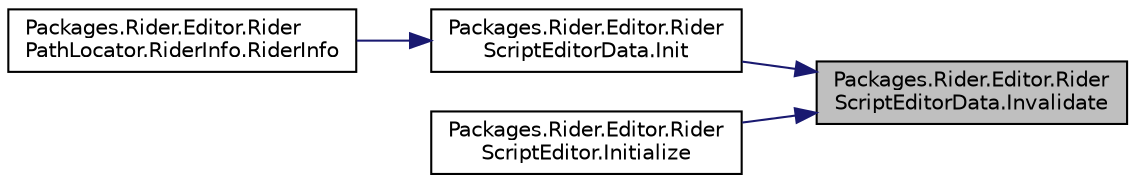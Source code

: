 digraph "Packages.Rider.Editor.RiderScriptEditorData.Invalidate"
{
 // LATEX_PDF_SIZE
  edge [fontname="Helvetica",fontsize="10",labelfontname="Helvetica",labelfontsize="10"];
  node [fontname="Helvetica",fontsize="10",shape=record];
  rankdir="RL";
  Node1 [label="Packages.Rider.Editor.Rider\lScriptEditorData.Invalidate",height=0.2,width=0.4,color="black", fillcolor="grey75", style="filled", fontcolor="black",tooltip=" "];
  Node1 -> Node2 [dir="back",color="midnightblue",fontsize="10",style="solid",fontname="Helvetica"];
  Node2 [label="Packages.Rider.Editor.Rider\lScriptEditorData.Init",height=0.2,width=0.4,color="black", fillcolor="white", style="filled",URL="$class_packages_1_1_rider_1_1_editor_1_1_rider_script_editor_data.html#a325e760364977ea0e0d18ecb1e31168f",tooltip=" "];
  Node2 -> Node3 [dir="back",color="midnightblue",fontsize="10",style="solid",fontname="Helvetica"];
  Node3 [label="Packages.Rider.Editor.Rider\lPathLocator.RiderInfo.RiderInfo",height=0.2,width=0.4,color="black", fillcolor="white", style="filled",URL="$struct_packages_1_1_rider_1_1_editor_1_1_rider_path_locator_1_1_rider_info.html#ad1443bcbc51ea5ac72d53f0cdd8a655d",tooltip=" "];
  Node1 -> Node4 [dir="back",color="midnightblue",fontsize="10",style="solid",fontname="Helvetica"];
  Node4 [label="Packages.Rider.Editor.Rider\lScriptEditor.Initialize",height=0.2,width=0.4,color="black", fillcolor="white", style="filled",URL="$class_packages_1_1_rider_1_1_editor_1_1_rider_script_editor.html#a31a75c6d68eb9ced6f93ae384491b33b",tooltip=" "];
}
